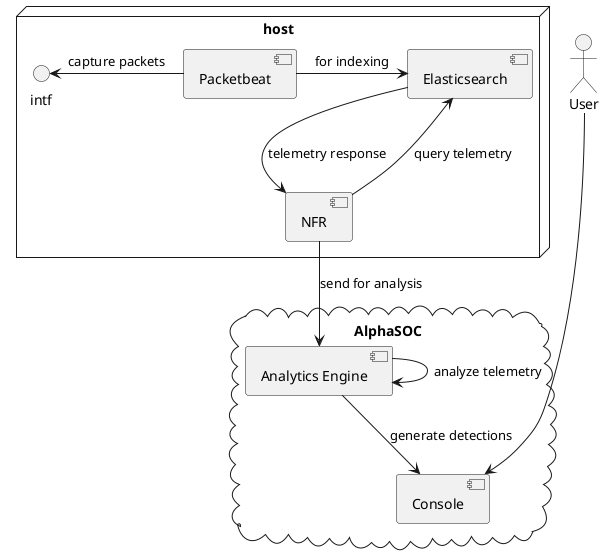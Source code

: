 @startuml
node "host" {
  () "intf" <- [Packetbeat] : capture packets
  [Packetbeat] -> [Elasticsearch] : for indexing
  [NFR] -> [Elasticsearch] : query telemetry
  [Elasticsearch] --> [NFR] : telemetry response
}

cloud "AlphaSOC" {
  [Analytics Engine]
  [Console]
}

:User: ----> [Console]

[NFR] --> [Analytics Engine] : send for analysis
[Analytics Engine] --> [Analytics Engine] : analyze telemetry
[Analytics Engine] --> [Console] : generate detections
@enduml
